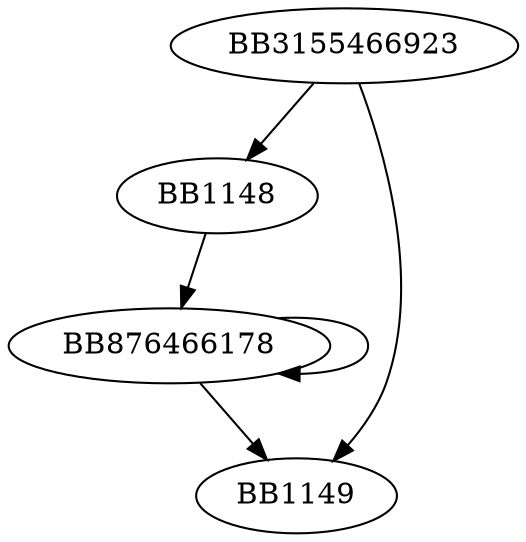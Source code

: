 digraph G{
	BB3155466923->BB1148;
	BB3155466923->BB1149;
	BB1148->BB876466178;
	BB876466178->BB1149;
	BB876466178->BB876466178;
}

